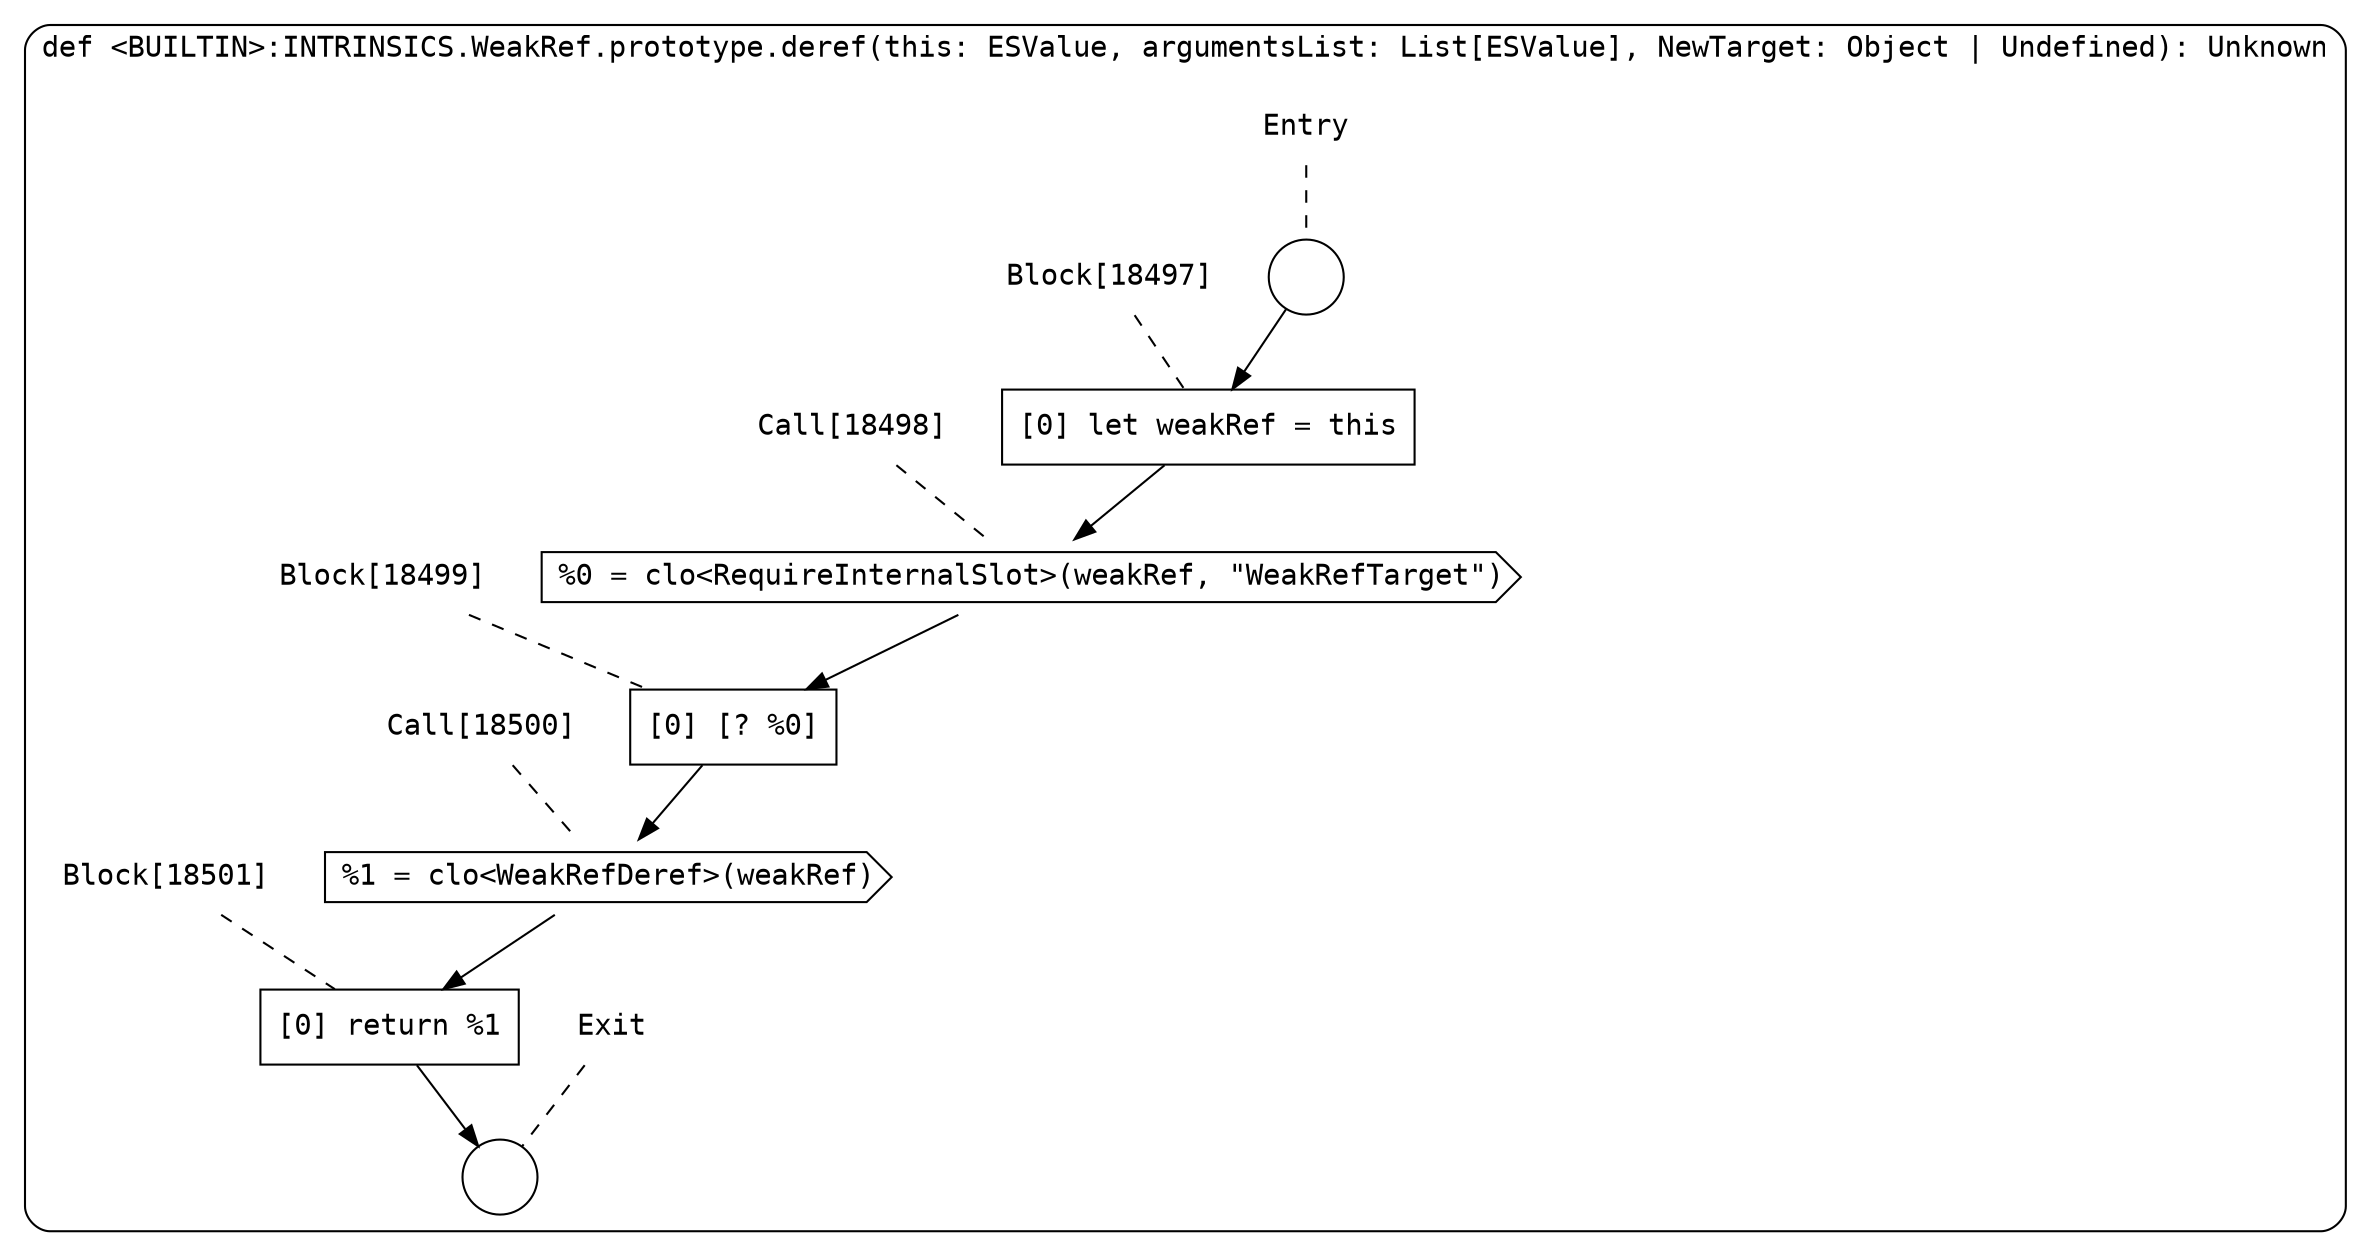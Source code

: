digraph {
  graph [fontname = "Consolas"]
  node [fontname = "Consolas"]
  edge [fontname = "Consolas"]
  subgraph cluster2554 {
    label = "def <BUILTIN>:INTRINSICS.WeakRef.prototype.deref(this: ESValue, argumentsList: List[ESValue], NewTarget: Object | Undefined): Unknown"
    style = rounded
    cluster2554_entry_name [shape=none, label=<<font color="black">Entry</font>>]
    cluster2554_entry_name -> cluster2554_entry [arrowhead=none, color="black", style=dashed]
    cluster2554_entry [shape=circle label=" " color="black" fillcolor="white" style=filled]
    cluster2554_entry -> node18497 [color="black"]
    cluster2554_exit_name [shape=none, label=<<font color="black">Exit</font>>]
    cluster2554_exit_name -> cluster2554_exit [arrowhead=none, color="black", style=dashed]
    cluster2554_exit [shape=circle label=" " color="black" fillcolor="white" style=filled]
    node18497_name [shape=none, label=<<font color="black">Block[18497]</font>>]
    node18497_name -> node18497 [arrowhead=none, color="black", style=dashed]
    node18497 [shape=box, label=<<font color="black">[0] let weakRef = this<BR ALIGN="LEFT"/></font>> color="black" fillcolor="white", style=filled]
    node18497 -> node18498 [color="black"]
    node18498_name [shape=none, label=<<font color="black">Call[18498]</font>>]
    node18498_name -> node18498 [arrowhead=none, color="black", style=dashed]
    node18498 [shape=cds, label=<<font color="black">%0 = clo&lt;RequireInternalSlot&gt;(weakRef, &quot;WeakRefTarget&quot;)</font>> color="black" fillcolor="white", style=filled]
    node18498 -> node18499 [color="black"]
    node18499_name [shape=none, label=<<font color="black">Block[18499]</font>>]
    node18499_name -> node18499 [arrowhead=none, color="black", style=dashed]
    node18499 [shape=box, label=<<font color="black">[0] [? %0]<BR ALIGN="LEFT"/></font>> color="black" fillcolor="white", style=filled]
    node18499 -> node18500 [color="black"]
    node18500_name [shape=none, label=<<font color="black">Call[18500]</font>>]
    node18500_name -> node18500 [arrowhead=none, color="black", style=dashed]
    node18500 [shape=cds, label=<<font color="black">%1 = clo&lt;WeakRefDeref&gt;(weakRef)</font>> color="black" fillcolor="white", style=filled]
    node18500 -> node18501 [color="black"]
    node18501_name [shape=none, label=<<font color="black">Block[18501]</font>>]
    node18501_name -> node18501 [arrowhead=none, color="black", style=dashed]
    node18501 [shape=box, label=<<font color="black">[0] return %1<BR ALIGN="LEFT"/></font>> color="black" fillcolor="white", style=filled]
    node18501 -> cluster2554_exit [color="black"]
  }
}